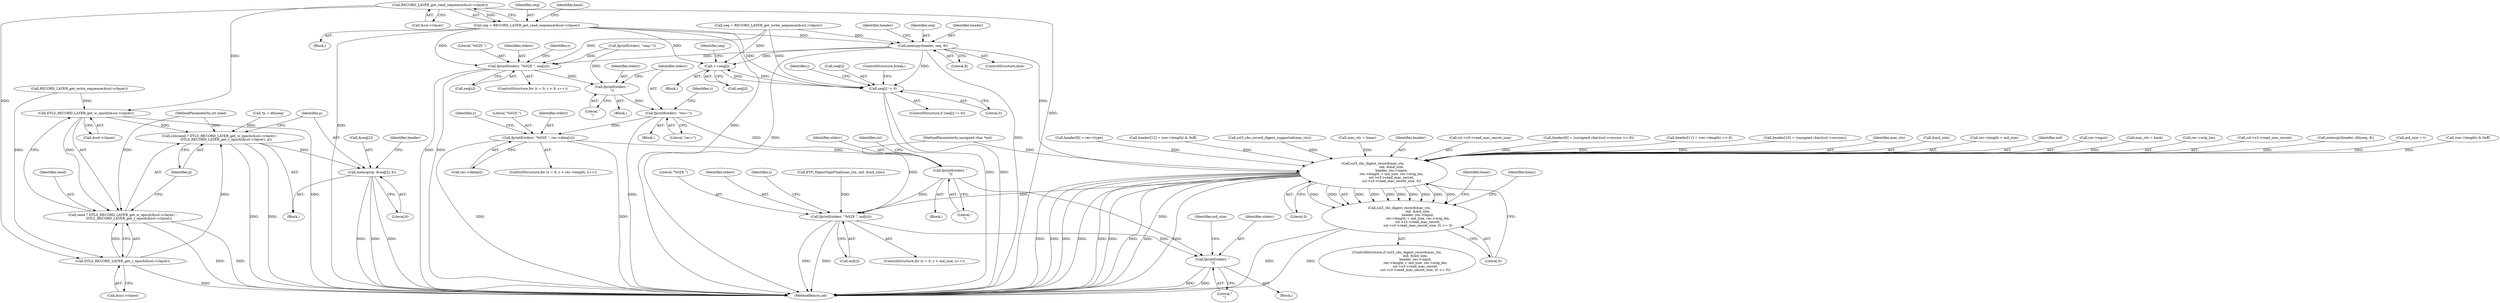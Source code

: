 digraph "0_openssl_4ad93618d26a3ea23d36ad5498ff4f59eff3a4d2_3@API" {
"1000154" [label="(Call,RECORD_LAYER_get_read_sequence(&ssl->rlayer))"];
"1000152" [label="(Call,seq = RECORD_LAYER_get_read_sequence(&ssl->rlayer))"];
"1000236" [label="(Call,memcpy(header, seq, 8))"];
"1000305" [label="(Call,ssl3_cbc_digest_record(mac_ctx,\n                                   md, &md_size,\n                                   header, rec->input,\n                                   rec->length + md_size, rec->orig_len,\n                                   ssl->s3->read_mac_secret,\n                                   ssl->s3->read_mac_secret_size, 0))"];
"1000304" [label="(Call,ssl3_cbc_digest_record(mac_ctx,\n                                   md, &md_size,\n                                   header, rec->input,\n                                   rec->length + md_size, rec->orig_len,\n                                   ssl->s3->read_mac_secret,\n                                   ssl->s3->read_mac_secret_size, 0) <= 0)"];
"1000495" [label="(Call,fprintf(stderr, \"%02X \", md[z]))"];
"1000501" [label="(Call,fprintf(stderr, \"\n\"))"];
"1000422" [label="(Call,fprintf(stderr, \"%02X \", seq[z]))"];
"1000428" [label="(Call,fprintf(stderr, \"\n\"))"];
"1000431" [label="(Call,fprintf(stderr, \"rec=\"))"];
"1000447" [label="(Call,fprintf(stderr, \"%02X \", rec->data[z]))"];
"1000455" [label="(Call,fprintf(stderr, \"\n\"))"];
"1000473" [label="(Call,++seq[i])"];
"1000478" [label="(Call,seq[i] != 0)"];
"1000213" [label="(Call,DTLS_RECORD_LAYER_get_w_epoch(&ssl->rlayer))"];
"1000210" [label="(Call,s2n(send ? DTLS_RECORD_LAYER_get_w_epoch(&ssl->rlayer) :\n            DTLS_RECORD_LAYER_get_r_epoch(&ssl->rlayer), p))"];
"1000224" [label="(Call,memcpy(p, &seq[2], 6))"];
"1000211" [label="(Call,send ? DTLS_RECORD_LAYER_get_w_epoch(&ssl->rlayer) :\n            DTLS_RECORD_LAYER_get_r_epoch(&ssl->rlayer))"];
"1000218" [label="(Call,DTLS_RECORD_LAYER_get_r_epoch(&ssl->rlayer))"];
"1000108" [label="(Block,)"];
"1000494" [label="(Identifier,z)"];
"1000482" [label="(Literal,0)"];
"1000308" [label="(Call,&md_size)"];
"1000477" [label="(ControlStructure,if (seq[i] != 0))"];
"1000235" [label="(ControlStructure,else)"];
"1000449" [label="(Literal,\"%02X \")"];
"1000506" [label="(MethodReturn,int)"];
"1000207" [label="(Call,*p = dtlsseq)"];
"1000363" [label="(Call,EVP_DigestSignFinal(mac_ctx, md, &md_size))"];
"1000230" [label="(Literal,6)"];
"1000304" [label="(Call,ssl3_cbc_digest_record(mac_ctx,\n                                   md, &md_size,\n                                   header, rec->input,\n                                   rec->length + md_size, rec->orig_len,\n                                   ssl->s3->read_mac_secret,\n                                   ssl->s3->read_mac_secret_size, 0) <= 0)"];
"1000495" [label="(Call,fprintf(stderr, \"%02X \", md[z]))"];
"1000505" [label="(Identifier,md_size)"];
"1000336" [label="(Identifier,hmac)"];
"1000218" [label="(Call,DTLS_RECORD_LAYER_get_r_epoch(&ssl->rlayer))"];
"1000154" [label="(Call,RECORD_LAYER_get_read_sequence(&ssl->rlayer))"];
"1000436" [label="(ControlStructure,for (z = 0; z < rec->length; z++))"];
"1000314" [label="(Call,rec->length + md_size)"];
"1000153" [label="(Identifier,seq)"];
"1000433" [label="(Literal,\"rec=\")"];
"1000226" [label="(Call,&seq[2])"];
"1000307" [label="(Identifier,md)"];
"1000479" [label="(Call,seq[i])"];
"1000502" [label="(Identifier,stderr)"];
"1000455" [label="(Call,fprintf(stderr, \"\n\"))"];
"1000204" [label="(Block,)"];
"1000461" [label="(Identifier,ssl)"];
"1000421" [label="(Identifier,z)"];
"1000232" [label="(Identifier,header)"];
"1000478" [label="(Call,seq[i] != 0)"];
"1000498" [label="(Call,md[z])"];
"1000212" [label="(Identifier,send)"];
"1000413" [label="(ControlStructure,for (z = 0; z < 8; z++))"];
"1000236" [label="(Call,memcpy(header, seq, 8))"];
"1000311" [label="(Call,rec->input)"];
"1000178" [label="(Call,mac_ctx = hash)"];
"1000319" [label="(Call,rec->orig_len)"];
"1000422" [label="(Call,fprintf(stderr, \"%02X \", seq[z]))"];
"1000428" [label="(Call,fprintf(stderr, \"\n\"))"];
"1000432" [label="(Identifier,stderr)"];
"1000322" [label="(Call,ssl->s3->read_mac_secret)"];
"1000483" [label="(ControlStructure,break;)"];
"1000434" [label="(Block,)"];
"1000450" [label="(Call,rec->data[z])"];
"1000238" [label="(Identifier,seq)"];
"1000224" [label="(Call,memcpy(p, &seq[2], 6))"];
"1000231" [label="(Call,memcpy(header, dtlsseq, 8))"];
"1000172" [label="(Call,md_size = t)"];
"1000280" [label="(Call,(rec->length) & 0xff)"];
"1000160" [label="(Identifier,hash)"];
"1000430" [label="(Literal,\"\n\")"];
"1000474" [label="(Call,seq[i])"];
"1000448" [label="(Identifier,stderr)"];
"1000438" [label="(Identifier,z)"];
"1000446" [label="(Identifier,z)"];
"1000140" [label="(Call,RECORD_LAYER_get_write_sequence(&ssl->rlayer))"];
"1000497" [label="(Literal,\"%02X \")"];
"1000106" [label="(MethodParameterIn,unsigned char *md)"];
"1000486" [label="(ControlStructure,for (z = 0; z < md_size; z++))"];
"1000151" [label="(Block,)"];
"1000332" [label="(Literal,0)"];
"1000237" [label="(Identifier,header)"];
"1000425" [label="(Call,seq[z])"];
"1000240" [label="(Call,header[8] = rec->type)"];
"1000276" [label="(Call,header[12] = (rec->length) & 0xff)"];
"1000431" [label="(Call,fprintf(stderr, \"rec=\"))"];
"1000300" [label="(Call,ssl3_cbc_record_digest_supported(mac_ctx))"];
"1000407" [label="(Identifier,hmac)"];
"1000411" [label="(Block,)"];
"1000408" [label="(Call,fprintf(stderr, \"seq=\"))"];
"1000457" [label="(Literal,\"\n\")"];
"1000211" [label="(Call,send ? DTLS_RECORD_LAYER_get_w_epoch(&ssl->rlayer) :\n            DTLS_RECORD_LAYER_get_r_epoch(&ssl->rlayer))"];
"1000198" [label="(Call,mac_ctx = hmac)"];
"1000239" [label="(Literal,8)"];
"1000310" [label="(Identifier,header)"];
"1000210" [label="(Call,s2n(send ? DTLS_RECORD_LAYER_get_w_epoch(&ssl->rlayer) :\n            DTLS_RECORD_LAYER_get_r_epoch(&ssl->rlayer), p))"];
"1000107" [label="(MethodParameterIn,int send)"];
"1000501" [label="(Call,fprintf(stderr, \"\n\"))"];
"1000214" [label="(Call,&ssl->rlayer)"];
"1000423" [label="(Identifier,stderr)"];
"1000155" [label="(Call,&ssl->rlayer)"];
"1000429" [label="(Identifier,stderr)"];
"1000305" [label="(Call,ssl3_cbc_digest_record(mac_ctx,\n                                   md, &md_size,\n                                   header, rec->input,\n                                   rec->length + md_size, rec->orig_len,\n                                   ssl->s3->read_mac_secret,\n                                   ssl->s3->read_mac_secret_size, 0))"];
"1000503" [label="(Literal,\"\n\")"];
"1000327" [label="(Call,ssl->s3->read_mac_secret_size)"];
"1000496" [label="(Identifier,stderr)"];
"1000456" [label="(Identifier,stderr)"];
"1000471" [label="(Identifier,i)"];
"1000247" [label="(Call,header[9] = (unsigned char)(ssl->version >> 8))"];
"1000138" [label="(Call,seq = RECORD_LAYER_get_write_sequence(&ssl->rlayer))"];
"1000219" [label="(Call,&ssl->rlayer)"];
"1000267" [label="(Call,header[11] = (rec->length) >> 8)"];
"1000223" [label="(Identifier,p)"];
"1000303" [label="(ControlStructure,if (ssl3_cbc_digest_record(mac_ctx,\n                                   md, &md_size,\n                                   header, rec->input,\n                                   rec->length + md_size, rec->orig_len,\n                                   ssl->s3->read_mac_secret,\n                                   ssl->s3->read_mac_secret_size, 0) <= 0))"];
"1000242" [label="(Identifier,header)"];
"1000333" [label="(Literal,0)"];
"1000447" [label="(Call,fprintf(stderr, \"%02X \", rec->data[z]))"];
"1000225" [label="(Identifier,p)"];
"1000213" [label="(Call,DTLS_RECORD_LAYER_get_w_epoch(&ssl->rlayer))"];
"1000258" [label="(Call,header[10] = (unsigned char)(ssl->version))"];
"1000480" [label="(Identifier,seq)"];
"1000424" [label="(Literal,\"%02X \")"];
"1000152" [label="(Call,seq = RECORD_LAYER_get_read_sequence(&ssl->rlayer))"];
"1000306" [label="(Identifier,mac_ctx)"];
"1000472" [label="(Block,)"];
"1000484" [label="(Block,)"];
"1000473" [label="(Call,++seq[i])"];
"1000154" -> "1000152"  [label="AST: "];
"1000154" -> "1000155"  [label="CFG: "];
"1000155" -> "1000154"  [label="AST: "];
"1000152" -> "1000154"  [label="CFG: "];
"1000154" -> "1000506"  [label="DDG: "];
"1000154" -> "1000152"  [label="DDG: "];
"1000154" -> "1000213"  [label="DDG: "];
"1000154" -> "1000218"  [label="DDG: "];
"1000152" -> "1000151"  [label="AST: "];
"1000153" -> "1000152"  [label="AST: "];
"1000160" -> "1000152"  [label="CFG: "];
"1000152" -> "1000506"  [label="DDG: "];
"1000152" -> "1000506"  [label="DDG: "];
"1000152" -> "1000236"  [label="DDG: "];
"1000152" -> "1000422"  [label="DDG: "];
"1000152" -> "1000473"  [label="DDG: "];
"1000152" -> "1000478"  [label="DDG: "];
"1000236" -> "1000235"  [label="AST: "];
"1000236" -> "1000239"  [label="CFG: "];
"1000237" -> "1000236"  [label="AST: "];
"1000238" -> "1000236"  [label="AST: "];
"1000239" -> "1000236"  [label="AST: "];
"1000242" -> "1000236"  [label="CFG: "];
"1000236" -> "1000506"  [label="DDG: "];
"1000236" -> "1000506"  [label="DDG: "];
"1000138" -> "1000236"  [label="DDG: "];
"1000236" -> "1000305"  [label="DDG: "];
"1000236" -> "1000422"  [label="DDG: "];
"1000236" -> "1000473"  [label="DDG: "];
"1000236" -> "1000478"  [label="DDG: "];
"1000305" -> "1000304"  [label="AST: "];
"1000305" -> "1000332"  [label="CFG: "];
"1000306" -> "1000305"  [label="AST: "];
"1000307" -> "1000305"  [label="AST: "];
"1000308" -> "1000305"  [label="AST: "];
"1000310" -> "1000305"  [label="AST: "];
"1000311" -> "1000305"  [label="AST: "];
"1000314" -> "1000305"  [label="AST: "];
"1000319" -> "1000305"  [label="AST: "];
"1000322" -> "1000305"  [label="AST: "];
"1000327" -> "1000305"  [label="AST: "];
"1000332" -> "1000305"  [label="AST: "];
"1000333" -> "1000305"  [label="CFG: "];
"1000305" -> "1000506"  [label="DDG: "];
"1000305" -> "1000506"  [label="DDG: "];
"1000305" -> "1000506"  [label="DDG: "];
"1000305" -> "1000506"  [label="DDG: "];
"1000305" -> "1000506"  [label="DDG: "];
"1000305" -> "1000506"  [label="DDG: "];
"1000305" -> "1000506"  [label="DDG: "];
"1000305" -> "1000506"  [label="DDG: "];
"1000305" -> "1000506"  [label="DDG: "];
"1000305" -> "1000304"  [label="DDG: "];
"1000305" -> "1000304"  [label="DDG: "];
"1000305" -> "1000304"  [label="DDG: "];
"1000305" -> "1000304"  [label="DDG: "];
"1000305" -> "1000304"  [label="DDG: "];
"1000305" -> "1000304"  [label="DDG: "];
"1000305" -> "1000304"  [label="DDG: "];
"1000305" -> "1000304"  [label="DDG: "];
"1000305" -> "1000304"  [label="DDG: "];
"1000305" -> "1000304"  [label="DDG: "];
"1000178" -> "1000305"  [label="DDG: "];
"1000300" -> "1000305"  [label="DDG: "];
"1000198" -> "1000305"  [label="DDG: "];
"1000106" -> "1000305"  [label="DDG: "];
"1000267" -> "1000305"  [label="DDG: "];
"1000231" -> "1000305"  [label="DDG: "];
"1000276" -> "1000305"  [label="DDG: "];
"1000240" -> "1000305"  [label="DDG: "];
"1000258" -> "1000305"  [label="DDG: "];
"1000247" -> "1000305"  [label="DDG: "];
"1000280" -> "1000305"  [label="DDG: "];
"1000172" -> "1000305"  [label="DDG: "];
"1000305" -> "1000495"  [label="DDG: "];
"1000304" -> "1000303"  [label="AST: "];
"1000304" -> "1000333"  [label="CFG: "];
"1000333" -> "1000304"  [label="AST: "];
"1000336" -> "1000304"  [label="CFG: "];
"1000407" -> "1000304"  [label="CFG: "];
"1000304" -> "1000506"  [label="DDG: "];
"1000304" -> "1000506"  [label="DDG: "];
"1000495" -> "1000486"  [label="AST: "];
"1000495" -> "1000498"  [label="CFG: "];
"1000496" -> "1000495"  [label="AST: "];
"1000497" -> "1000495"  [label="AST: "];
"1000498" -> "1000495"  [label="AST: "];
"1000494" -> "1000495"  [label="CFG: "];
"1000495" -> "1000506"  [label="DDG: "];
"1000495" -> "1000506"  [label="DDG: "];
"1000455" -> "1000495"  [label="DDG: "];
"1000363" -> "1000495"  [label="DDG: "];
"1000106" -> "1000495"  [label="DDG: "];
"1000495" -> "1000501"  [label="DDG: "];
"1000501" -> "1000484"  [label="AST: "];
"1000501" -> "1000503"  [label="CFG: "];
"1000502" -> "1000501"  [label="AST: "];
"1000503" -> "1000501"  [label="AST: "];
"1000505" -> "1000501"  [label="CFG: "];
"1000501" -> "1000506"  [label="DDG: "];
"1000501" -> "1000506"  [label="DDG: "];
"1000455" -> "1000501"  [label="DDG: "];
"1000422" -> "1000413"  [label="AST: "];
"1000422" -> "1000425"  [label="CFG: "];
"1000423" -> "1000422"  [label="AST: "];
"1000424" -> "1000422"  [label="AST: "];
"1000425" -> "1000422"  [label="AST: "];
"1000421" -> "1000422"  [label="CFG: "];
"1000422" -> "1000506"  [label="DDG: "];
"1000422" -> "1000506"  [label="DDG: "];
"1000408" -> "1000422"  [label="DDG: "];
"1000138" -> "1000422"  [label="DDG: "];
"1000422" -> "1000428"  [label="DDG: "];
"1000428" -> "1000411"  [label="AST: "];
"1000428" -> "1000430"  [label="CFG: "];
"1000429" -> "1000428"  [label="AST: "];
"1000430" -> "1000428"  [label="AST: "];
"1000432" -> "1000428"  [label="CFG: "];
"1000408" -> "1000428"  [label="DDG: "];
"1000428" -> "1000431"  [label="DDG: "];
"1000431" -> "1000108"  [label="AST: "];
"1000431" -> "1000433"  [label="CFG: "];
"1000432" -> "1000431"  [label="AST: "];
"1000433" -> "1000431"  [label="AST: "];
"1000438" -> "1000431"  [label="CFG: "];
"1000431" -> "1000506"  [label="DDG: "];
"1000431" -> "1000447"  [label="DDG: "];
"1000431" -> "1000455"  [label="DDG: "];
"1000447" -> "1000436"  [label="AST: "];
"1000447" -> "1000450"  [label="CFG: "];
"1000448" -> "1000447"  [label="AST: "];
"1000449" -> "1000447"  [label="AST: "];
"1000450" -> "1000447"  [label="AST: "];
"1000446" -> "1000447"  [label="CFG: "];
"1000447" -> "1000506"  [label="DDG: "];
"1000447" -> "1000506"  [label="DDG: "];
"1000447" -> "1000455"  [label="DDG: "];
"1000455" -> "1000434"  [label="AST: "];
"1000455" -> "1000457"  [label="CFG: "];
"1000456" -> "1000455"  [label="AST: "];
"1000457" -> "1000455"  [label="AST: "];
"1000461" -> "1000455"  [label="CFG: "];
"1000473" -> "1000472"  [label="AST: "];
"1000473" -> "1000474"  [label="CFG: "];
"1000474" -> "1000473"  [label="AST: "];
"1000480" -> "1000473"  [label="CFG: "];
"1000138" -> "1000473"  [label="DDG: "];
"1000478" -> "1000473"  [label="DDG: "];
"1000473" -> "1000478"  [label="DDG: "];
"1000478" -> "1000477"  [label="AST: "];
"1000478" -> "1000482"  [label="CFG: "];
"1000479" -> "1000478"  [label="AST: "];
"1000482" -> "1000478"  [label="AST: "];
"1000483" -> "1000478"  [label="CFG: "];
"1000471" -> "1000478"  [label="CFG: "];
"1000478" -> "1000506"  [label="DDG: "];
"1000478" -> "1000506"  [label="DDG: "];
"1000138" -> "1000478"  [label="DDG: "];
"1000213" -> "1000211"  [label="AST: "];
"1000213" -> "1000214"  [label="CFG: "];
"1000214" -> "1000213"  [label="AST: "];
"1000211" -> "1000213"  [label="CFG: "];
"1000213" -> "1000506"  [label="DDG: "];
"1000213" -> "1000210"  [label="DDG: "];
"1000213" -> "1000211"  [label="DDG: "];
"1000140" -> "1000213"  [label="DDG: "];
"1000210" -> "1000204"  [label="AST: "];
"1000210" -> "1000223"  [label="CFG: "];
"1000211" -> "1000210"  [label="AST: "];
"1000223" -> "1000210"  [label="AST: "];
"1000225" -> "1000210"  [label="CFG: "];
"1000210" -> "1000506"  [label="DDG: "];
"1000210" -> "1000506"  [label="DDG: "];
"1000107" -> "1000210"  [label="DDG: "];
"1000218" -> "1000210"  [label="DDG: "];
"1000207" -> "1000210"  [label="DDG: "];
"1000210" -> "1000224"  [label="DDG: "];
"1000224" -> "1000204"  [label="AST: "];
"1000224" -> "1000230"  [label="CFG: "];
"1000225" -> "1000224"  [label="AST: "];
"1000226" -> "1000224"  [label="AST: "];
"1000230" -> "1000224"  [label="AST: "];
"1000232" -> "1000224"  [label="CFG: "];
"1000224" -> "1000506"  [label="DDG: "];
"1000224" -> "1000506"  [label="DDG: "];
"1000224" -> "1000506"  [label="DDG: "];
"1000211" -> "1000218"  [label="CFG: "];
"1000212" -> "1000211"  [label="AST: "];
"1000218" -> "1000211"  [label="AST: "];
"1000223" -> "1000211"  [label="CFG: "];
"1000211" -> "1000506"  [label="DDG: "];
"1000211" -> "1000506"  [label="DDG: "];
"1000107" -> "1000211"  [label="DDG: "];
"1000218" -> "1000211"  [label="DDG: "];
"1000218" -> "1000219"  [label="CFG: "];
"1000219" -> "1000218"  [label="AST: "];
"1000218" -> "1000506"  [label="DDG: "];
"1000140" -> "1000218"  [label="DDG: "];
}
